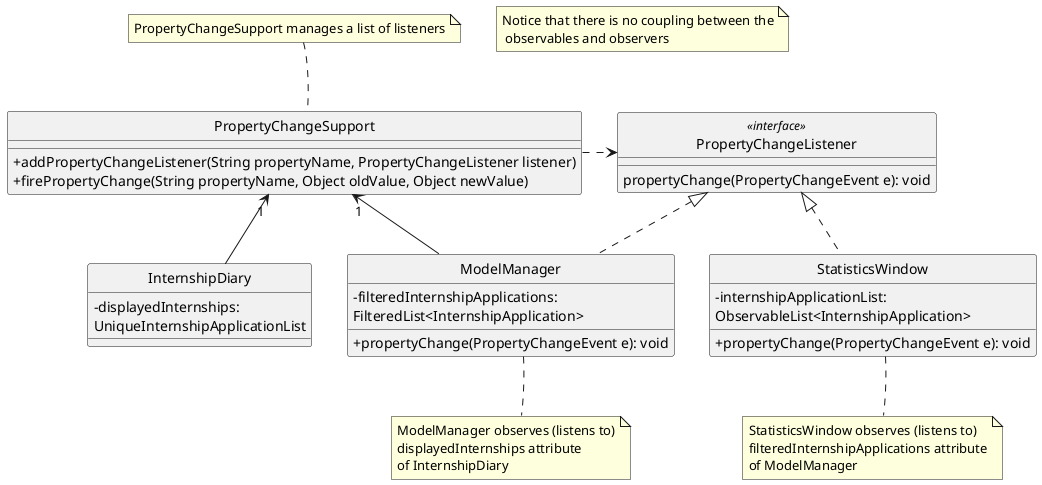 @startuml

hide circle
skinparam classAttributeIconSize 0

'package Model <<Rectangle>> {
'    class InternshipDiary
'    class ModelManager
'}
'
'package UI <<Rectangle>> {
'    class StatisticsWindow
'}

note "PropertyChangeSupport manages a list of listeners" as manageListeners
PropertyChangeSupport .up[hidden]. manageListeners
PropertyChangeSupport .up. manageListeners

note "ModelManager observes (listens to)\ndisplayedInternships attribute\nof InternshipDiary" as modelManagerObserves
modelManagerObserves .up[hidden]. ModelManager
modelManagerObserves .up. ModelManager

note "StatisticsWindow observes (listens to)\nfilteredInternshipApplications attribute\nof ModelManager" as statisticsWindowObserves
statisticsWindowObserves .up[hidden]. StatisticsWindow
statisticsWindowObserves .up. StatisticsWindow

note "Notice that there is no coupling between the\n observables and observers" as N1


Class InternshipDiary {
    - displayedInternships: \nUniqueInternshipApplicationList
'    - changes: PropertyChangeSupport
'    + addPropertyChangeListener(ListenerPropertyType propertyType, \nPropertyChangeListener l): void
'    + firePropertyChange(ListenerPropertyType propertyType, \nObject newValue): void
}

Class ModelManager implements PropertyChangeListener {
     - filteredInternshipApplications: \nFilteredList<InternshipApplication>
'    - changes: PropertyChangeSupport
'    + addPropertyChangeListener(ListenerPropertyType propertyType, \nPropertyChangeListener l): void
'    + firePropertyChange(ListenerPropertyType propertyType, Object newValue): void
    + propertyChange(PropertyChangeEvent e): void
'    - refreshFilteredInternshipApplications(Object newInternshipApplications)
'    - fireAllPropertyChanges(): void
}

Class StatisticsWindow implements PropertyChangeListener {
    - internshipApplicationList: \nObservableList<InternshipApplication>
    + propertyChange(PropertyChangeEvent e): void
}

class PropertyChangeListener <<interface>> {
    propertyChange(PropertyChangeEvent e): void
}

class PropertyChangeSupport {
    + addPropertyChangeListener(String propertyName, PropertyChangeListener listener)
    + firePropertyChange(String propertyName, Object oldValue, Object newValue)
}

InternshipDiary -up-> "1" PropertyChangeSupport
ModelManager -up-> "1" PropertyChangeSupport

PropertyChangeSupport .right.> PropertyChangeListener

'enum ListenerPropertyType <<enumeration>> {
'    DISPLAYED_INTERNSHIPS
'    FILTERED_INTERNSHIP_APPLICATIONS
'    VIEW_TYPE
'    COMPARATOR
'    PREDICATE
'    DISPLAYED_INTERNSHIP_DETAILS
'}
'
'InternshipDiary ..> ListenerPropertyType
'ModelManager ..> ListenerPropertyType

'StatisticsWindow -left- ModelManager: observes\n (listens to) >
'
'ModelManager -left- InternshipDiary: observes\n (listens to) >

'        logic.addPropertyChangeListener(FILTERED_INTERNSHIP_APPLICATIONS, internshipApplicationListPanel);
'        logic.addPropertyChangeListener(FILTERED_INTERNSHIP_APPLICATIONS, statisticsWindow);
'        logic.addPropertyChangeListener(FILTERED_INTERNSHIP_APPLICATIONS, statisticsBarFooter);
'        logic.addPropertyChangeListener(COMPARATOR, comparatorDisplayFooter);
'        logic.addPropertyChangeListener(PREDICATE, predicateDisplayFooter);
'        logic.addPropertyChangeListener(PREDICATE, internshipApplicationDetailSetter);
'        logic.addPropertyChangeListener(VIEW_TYPE, viewDisplayFooter);
'        logic.addPropertyChangeListener(DISPLAYED_INTERNSHIP_DETAIL, internshipApplicationDetailSetter);



@enduml
